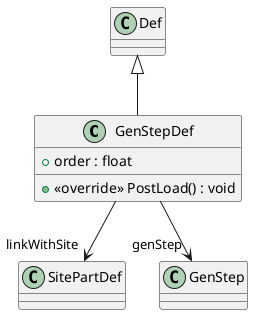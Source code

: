 @startuml
class GenStepDef {
    + order : float
    + <<override>> PostLoad() : void
}
Def <|-- GenStepDef
GenStepDef --> "linkWithSite" SitePartDef
GenStepDef --> "genStep" GenStep
@enduml
